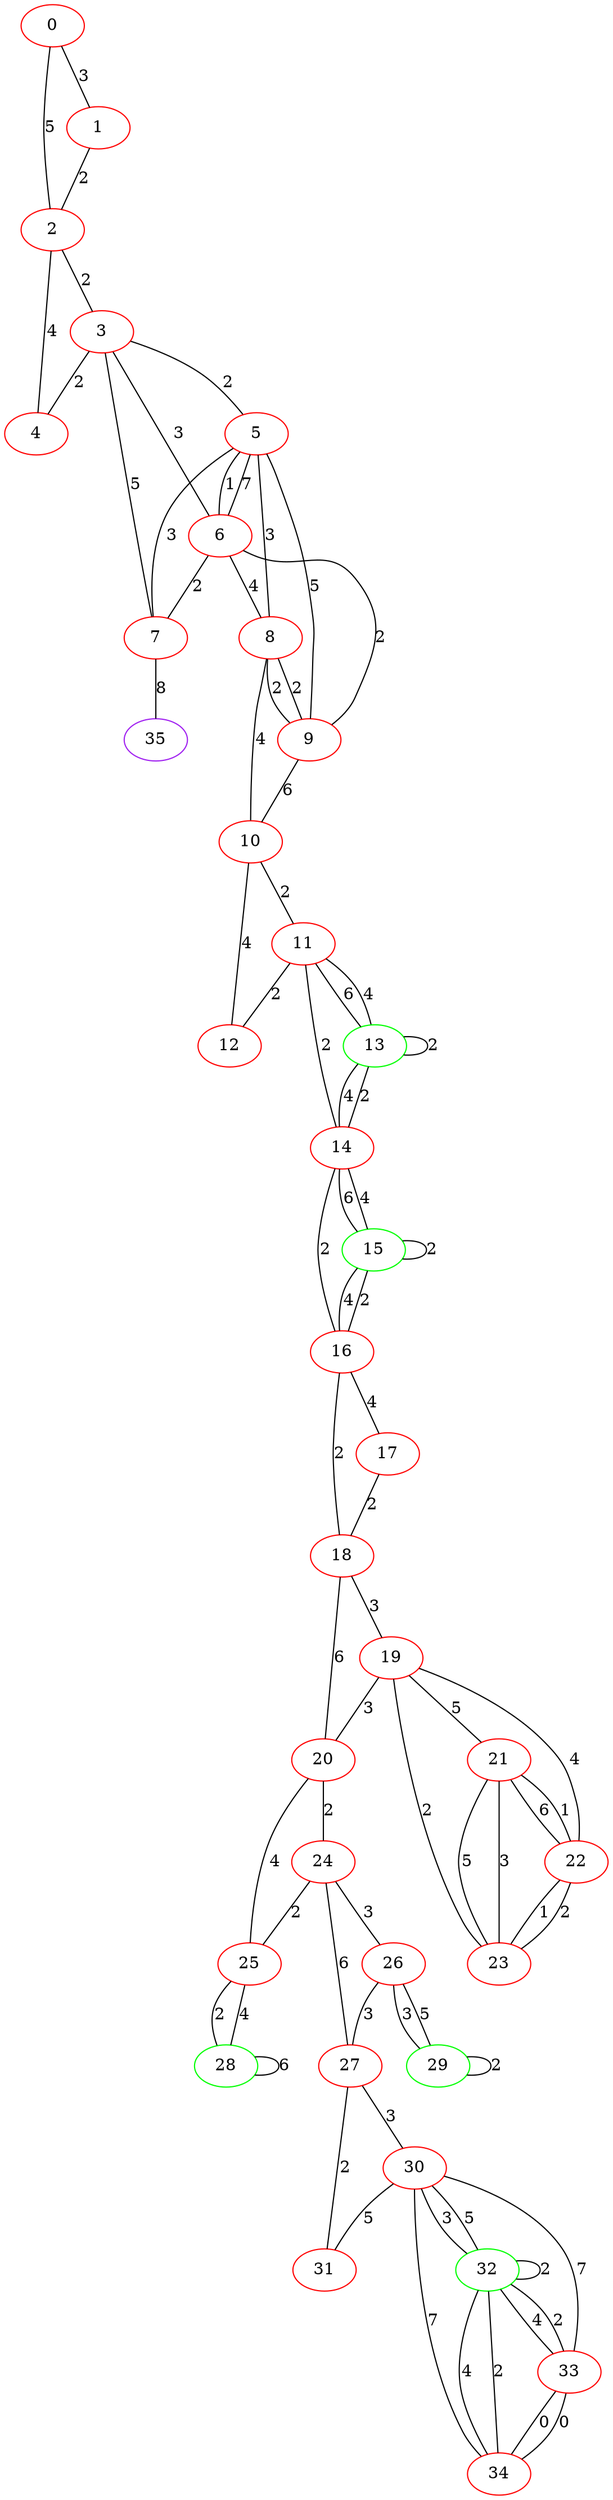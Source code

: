 graph "" {
0 [color=red, weight=1];
1 [color=red, weight=1];
2 [color=red, weight=1];
3 [color=red, weight=1];
4 [color=red, weight=1];
5 [color=red, weight=1];
6 [color=red, weight=1];
7 [color=red, weight=1];
8 [color=red, weight=1];
9 [color=red, weight=1];
10 [color=red, weight=1];
11 [color=red, weight=1];
12 [color=red, weight=1];
13 [color=green, weight=2];
14 [color=red, weight=1];
15 [color=green, weight=2];
16 [color=red, weight=1];
17 [color=red, weight=1];
18 [color=red, weight=1];
19 [color=red, weight=1];
20 [color=red, weight=1];
21 [color=red, weight=1];
22 [color=red, weight=1];
23 [color=red, weight=1];
24 [color=red, weight=1];
25 [color=red, weight=1];
26 [color=red, weight=1];
27 [color=red, weight=1];
28 [color=green, weight=2];
29 [color=green, weight=2];
30 [color=red, weight=1];
31 [color=red, weight=1];
32 [color=green, weight=2];
33 [color=red, weight=1];
34 [color=red, weight=1];
35 [color=purple, weight=4];
0 -- 1  [key=0, label=3];
0 -- 2  [key=0, label=5];
1 -- 2  [key=0, label=2];
2 -- 3  [key=0, label=2];
2 -- 4  [key=0, label=4];
3 -- 4  [key=0, label=2];
3 -- 5  [key=0, label=2];
3 -- 6  [key=0, label=3];
3 -- 7  [key=0, label=5];
5 -- 8  [key=0, label=3];
5 -- 9  [key=0, label=5];
5 -- 6  [key=0, label=1];
5 -- 6  [key=1, label=7];
5 -- 7  [key=0, label=3];
6 -- 8  [key=0, label=4];
6 -- 9  [key=0, label=2];
6 -- 7  [key=0, label=2];
7 -- 35  [key=0, label=8];
8 -- 9  [key=0, label=2];
8 -- 9  [key=1, label=2];
8 -- 10  [key=0, label=4];
9 -- 10  [key=0, label=6];
10 -- 11  [key=0, label=2];
10 -- 12  [key=0, label=4];
11 -- 12  [key=0, label=2];
11 -- 13  [key=0, label=6];
11 -- 13  [key=1, label=4];
11 -- 14  [key=0, label=2];
13 -- 13  [key=0, label=2];
13 -- 14  [key=0, label=4];
13 -- 14  [key=1, label=2];
14 -- 16  [key=0, label=2];
14 -- 15  [key=0, label=6];
14 -- 15  [key=1, label=4];
15 -- 16  [key=0, label=4];
15 -- 16  [key=1, label=2];
15 -- 15  [key=0, label=2];
16 -- 17  [key=0, label=4];
16 -- 18  [key=0, label=2];
17 -- 18  [key=0, label=2];
18 -- 19  [key=0, label=3];
18 -- 20  [key=0, label=6];
19 -- 20  [key=0, label=3];
19 -- 21  [key=0, label=5];
19 -- 22  [key=0, label=4];
19 -- 23  [key=0, label=2];
20 -- 24  [key=0, label=2];
20 -- 25  [key=0, label=4];
21 -- 22  [key=0, label=6];
21 -- 22  [key=1, label=1];
21 -- 23  [key=0, label=5];
21 -- 23  [key=1, label=3];
22 -- 23  [key=0, label=1];
22 -- 23  [key=1, label=2];
24 -- 25  [key=0, label=2];
24 -- 26  [key=0, label=3];
24 -- 27  [key=0, label=6];
25 -- 28  [key=0, label=2];
25 -- 28  [key=1, label=4];
26 -- 27  [key=0, label=3];
26 -- 29  [key=0, label=3];
26 -- 29  [key=1, label=5];
27 -- 30  [key=0, label=3];
27 -- 31  [key=0, label=2];
28 -- 28  [key=0, label=6];
29 -- 29  [key=0, label=2];
30 -- 32  [key=0, label=3];
30 -- 32  [key=1, label=5];
30 -- 33  [key=0, label=7];
30 -- 34  [key=0, label=7];
30 -- 31  [key=0, label=5];
32 -- 32  [key=0, label=2];
32 -- 33  [key=0, label=4];
32 -- 33  [key=1, label=2];
32 -- 34  [key=0, label=4];
32 -- 34  [key=1, label=2];
33 -- 34  [key=0, label=0];
33 -- 34  [key=1, label=0];
}
